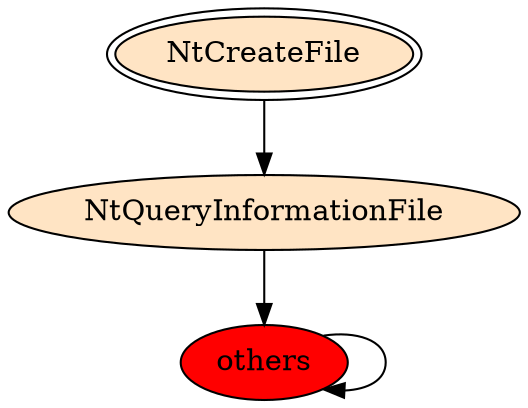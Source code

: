 digraph "./REPORTS/6788/API_PER_CATEGORY/GetFileInformationByHandle.exe_4284_Files and I_O (Local file system)_API_per_Category_Transition_Matrix" {
	NtCreateFile [label=NtCreateFile fillcolor=bisque peripheries=2 style=filled]
	NtQueryInformationFile [label=NtQueryInformationFile fillcolor=bisque style=filled]
	NtCreateFile -> NtQueryInformationFile [label=""]
	others [label=others fillcolor=red style=filled]
	NtQueryInformationFile -> others [label=""]
	others -> others [label=""]
}
